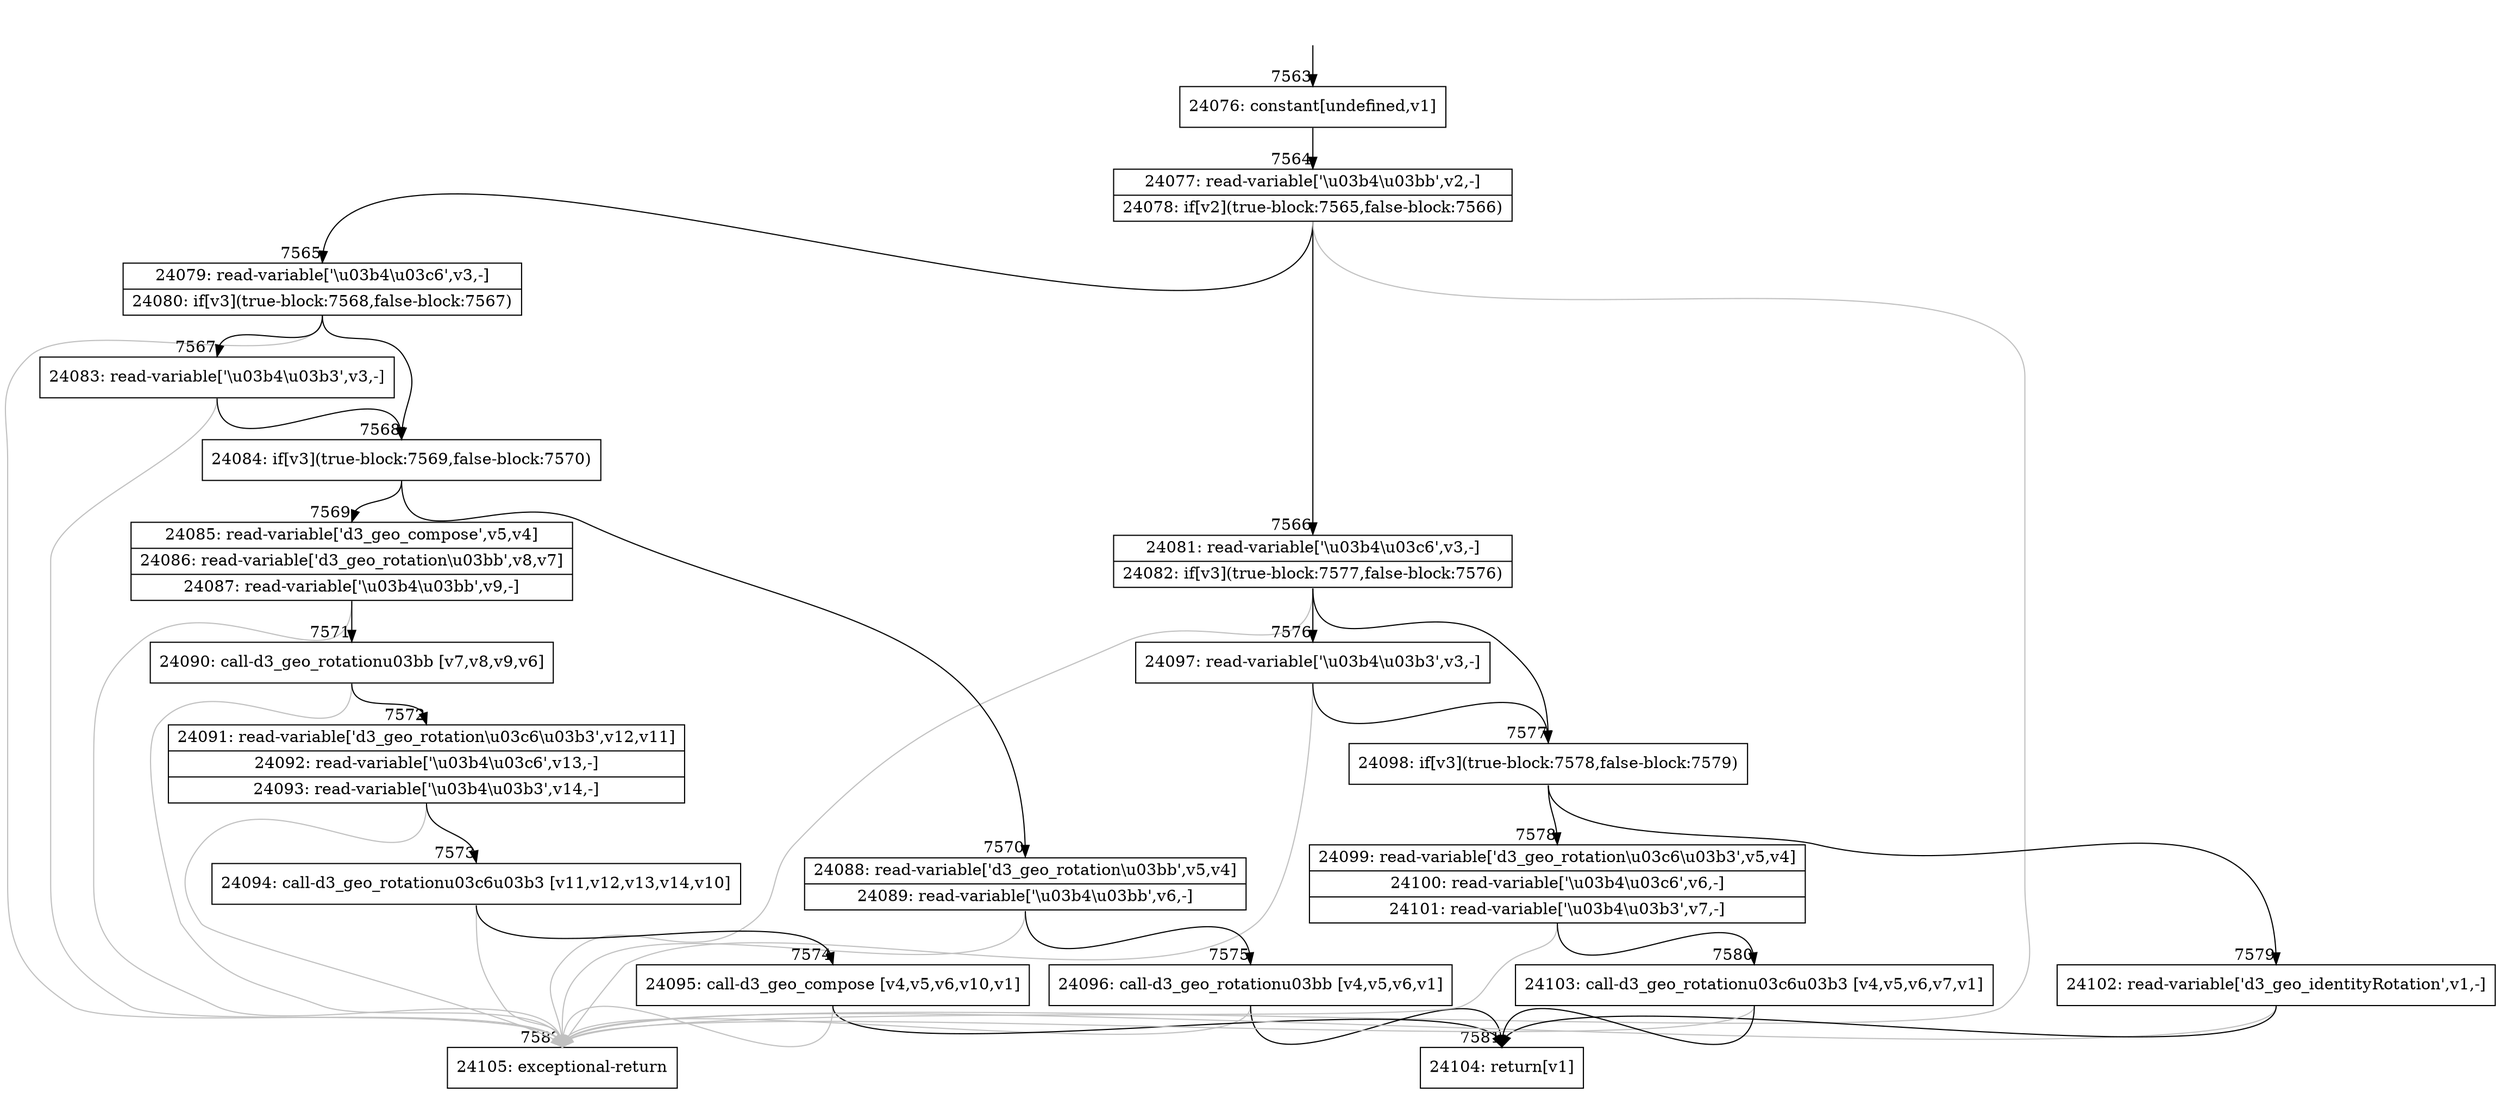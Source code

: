 digraph {
rankdir="TD"
BB_entry715[shape=none,label=""];
BB_entry715 -> BB7563 [tailport=s, headport=n, headlabel="    7563"]
BB7563 [shape=record label="{24076: constant[undefined,v1]}" ] 
BB7563 -> BB7564 [tailport=s, headport=n, headlabel="      7564"]
BB7564 [shape=record label="{24077: read-variable['\\u03b4\\u03bb',v2,-]|24078: if[v2](true-block:7565,false-block:7566)}" ] 
BB7564 -> BB7565 [tailport=s, headport=n, headlabel="      7565"]
BB7564 -> BB7566 [tailport=s, headport=n, headlabel="      7566"]
BB7564 -> BB7582 [tailport=s, headport=n, color=gray, headlabel="      7582"]
BB7565 [shape=record label="{24079: read-variable['\\u03b4\\u03c6',v3,-]|24080: if[v3](true-block:7568,false-block:7567)}" ] 
BB7565 -> BB7568 [tailport=s, headport=n, headlabel="      7568"]
BB7565 -> BB7567 [tailport=s, headport=n, headlabel="      7567"]
BB7565 -> BB7582 [tailport=s, headport=n, color=gray]
BB7566 [shape=record label="{24081: read-variable['\\u03b4\\u03c6',v3,-]|24082: if[v3](true-block:7577,false-block:7576)}" ] 
BB7566 -> BB7577 [tailport=s, headport=n, headlabel="      7577"]
BB7566 -> BB7576 [tailport=s, headport=n, headlabel="      7576"]
BB7566 -> BB7582 [tailport=s, headport=n, color=gray]
BB7567 [shape=record label="{24083: read-variable['\\u03b4\\u03b3',v3,-]}" ] 
BB7567 -> BB7568 [tailport=s, headport=n]
BB7567 -> BB7582 [tailport=s, headport=n, color=gray]
BB7568 [shape=record label="{24084: if[v3](true-block:7569,false-block:7570)}" ] 
BB7568 -> BB7569 [tailport=s, headport=n, headlabel="      7569"]
BB7568 -> BB7570 [tailport=s, headport=n, headlabel="      7570"]
BB7569 [shape=record label="{24085: read-variable['d3_geo_compose',v5,v4]|24086: read-variable['d3_geo_rotation\\u03bb',v8,v7]|24087: read-variable['\\u03b4\\u03bb',v9,-]}" ] 
BB7569 -> BB7571 [tailport=s, headport=n, headlabel="      7571"]
BB7569 -> BB7582 [tailport=s, headport=n, color=gray]
BB7570 [shape=record label="{24088: read-variable['d3_geo_rotation\\u03bb',v5,v4]|24089: read-variable['\\u03b4\\u03bb',v6,-]}" ] 
BB7570 -> BB7575 [tailport=s, headport=n, headlabel="      7575"]
BB7570 -> BB7582 [tailport=s, headport=n, color=gray]
BB7571 [shape=record label="{24090: call-d3_geo_rotation\u03bb [v7,v8,v9,v6]}" ] 
BB7571 -> BB7572 [tailport=s, headport=n, headlabel="      7572"]
BB7571 -> BB7582 [tailport=s, headport=n, color=gray]
BB7572 [shape=record label="{24091: read-variable['d3_geo_rotation\\u03c6\\u03b3',v12,v11]|24092: read-variable['\\u03b4\\u03c6',v13,-]|24093: read-variable['\\u03b4\\u03b3',v14,-]}" ] 
BB7572 -> BB7573 [tailport=s, headport=n, headlabel="      7573"]
BB7572 -> BB7582 [tailport=s, headport=n, color=gray]
BB7573 [shape=record label="{24094: call-d3_geo_rotation\u03c6\u03b3 [v11,v12,v13,v14,v10]}" ] 
BB7573 -> BB7574 [tailport=s, headport=n, headlabel="      7574"]
BB7573 -> BB7582 [tailport=s, headport=n, color=gray]
BB7574 [shape=record label="{24095: call-d3_geo_compose [v4,v5,v6,v10,v1]}" ] 
BB7574 -> BB7581 [tailport=s, headport=n, headlabel="      7581"]
BB7574 -> BB7582 [tailport=s, headport=n, color=gray]
BB7575 [shape=record label="{24096: call-d3_geo_rotation\u03bb [v4,v5,v6,v1]}" ] 
BB7575 -> BB7581 [tailport=s, headport=n]
BB7575 -> BB7582 [tailport=s, headport=n, color=gray]
BB7576 [shape=record label="{24097: read-variable['\\u03b4\\u03b3',v3,-]}" ] 
BB7576 -> BB7577 [tailport=s, headport=n]
BB7576 -> BB7582 [tailport=s, headport=n, color=gray]
BB7577 [shape=record label="{24098: if[v3](true-block:7578,false-block:7579)}" ] 
BB7577 -> BB7578 [tailport=s, headport=n, headlabel="      7578"]
BB7577 -> BB7579 [tailport=s, headport=n, headlabel="      7579"]
BB7578 [shape=record label="{24099: read-variable['d3_geo_rotation\\u03c6\\u03b3',v5,v4]|24100: read-variable['\\u03b4\\u03c6',v6,-]|24101: read-variable['\\u03b4\\u03b3',v7,-]}" ] 
BB7578 -> BB7580 [tailport=s, headport=n, headlabel="      7580"]
BB7578 -> BB7582 [tailport=s, headport=n, color=gray]
BB7579 [shape=record label="{24102: read-variable['d3_geo_identityRotation',v1,-]}" ] 
BB7579 -> BB7581 [tailport=s, headport=n]
BB7579 -> BB7582 [tailport=s, headport=n, color=gray]
BB7580 [shape=record label="{24103: call-d3_geo_rotation\u03c6\u03b3 [v4,v5,v6,v7,v1]}" ] 
BB7580 -> BB7581 [tailport=s, headport=n]
BB7580 -> BB7582 [tailport=s, headport=n, color=gray]
BB7581 [shape=record label="{24104: return[v1]}" ] 
BB7582 [shape=record label="{24105: exceptional-return}" ] 
//#$~ 4406
}
